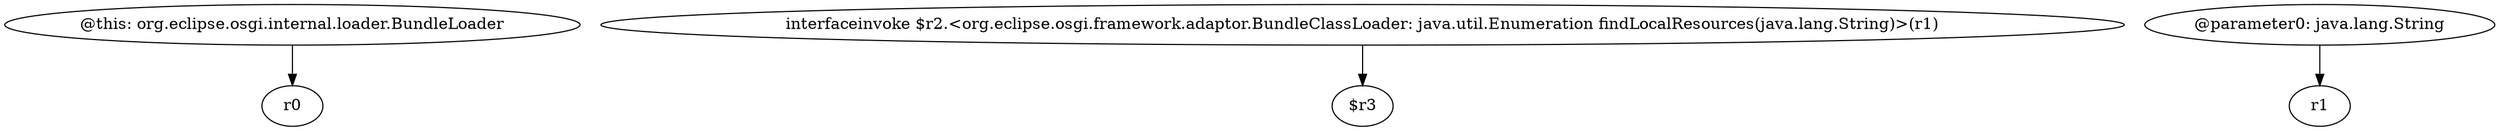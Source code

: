 digraph g {
0[label="@this: org.eclipse.osgi.internal.loader.BundleLoader"]
1[label="r0"]
0->1[label=""]
2[label="interfaceinvoke $r2.<org.eclipse.osgi.framework.adaptor.BundleClassLoader: java.util.Enumeration findLocalResources(java.lang.String)>(r1)"]
3[label="$r3"]
2->3[label=""]
4[label="@parameter0: java.lang.String"]
5[label="r1"]
4->5[label=""]
}